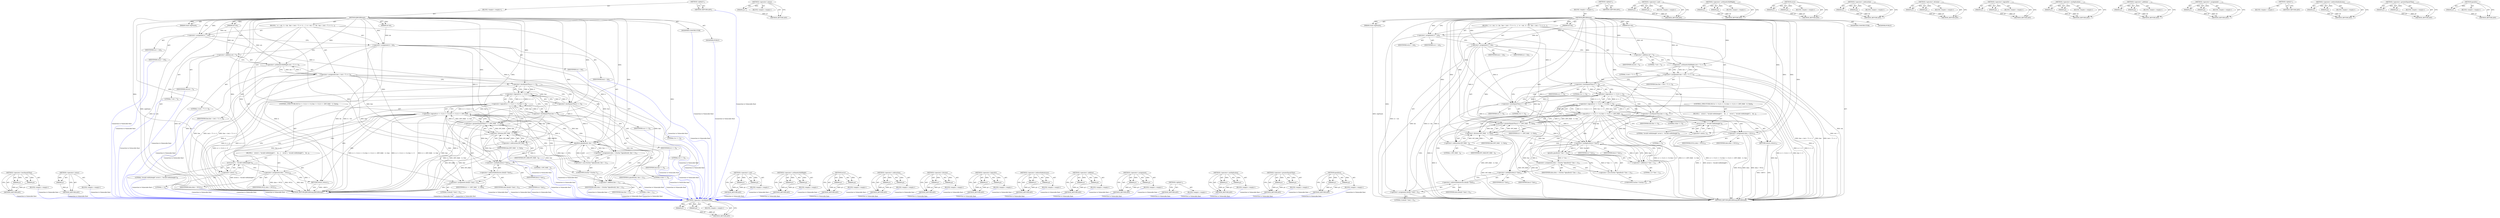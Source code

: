 digraph "gmallocn" {
vulnerable_117 [label=<(METHOD,&lt;operator&gt;.lessEqualsThan)>];
vulnerable_118 [label=<(PARAM,p1)>];
vulnerable_119 [label=<(PARAM,p2)>];
vulnerable_120 [label=<(BLOCK,&lt;empty&gt;,&lt;empty&gt;)>];
vulnerable_121 [label=<(METHOD_RETURN,ANY)>];
vulnerable_142 [label=<(METHOD,&lt;operator&gt;.minus)>];
vulnerable_143 [label=<(PARAM,p1)>];
vulnerable_144 [label=<(BLOCK,&lt;empty&gt;,&lt;empty&gt;)>];
vulnerable_145 [label=<(METHOD_RETURN,ANY)>];
vulnerable_6 [label=<(METHOD,&lt;global&gt;)<SUB>1</SUB>>];
vulnerable_7 [label=<(BLOCK,&lt;empty&gt;,&lt;empty&gt;)<SUB>1</SUB>>];
vulnerable_8 [label=<(METHOD,JBIG2Bitmap)<SUB>1</SUB>>];
vulnerable_9 [label=<(PARAM,Guint segNumA)<SUB>1</SUB>>];
vulnerable_10 [label=<(PARAM,int wA)<SUB>1</SUB>>];
vulnerable_11 [label=<(PARAM,int hA)<SUB>1</SUB>>];
vulnerable_12 [label=<(BLOCK,{
  w = wA;
  h = hA;
  line = (wA + 7) &gt;&gt; 3;

...,{
  w = wA;
  h = hA;
  line = (wA + 7) &gt;&gt; 3;

...)<SUB>3</SUB>>];
vulnerable_13 [label=<(&lt;operator&gt;.assignment,w = wA)<SUB>4</SUB>>];
vulnerable_14 [label=<(IDENTIFIER,w,w = wA)<SUB>4</SUB>>];
vulnerable_15 [label=<(IDENTIFIER,wA,w = wA)<SUB>4</SUB>>];
vulnerable_16 [label=<(&lt;operator&gt;.assignment,h = hA)<SUB>5</SUB>>];
vulnerable_17 [label=<(IDENTIFIER,h,h = hA)<SUB>5</SUB>>];
vulnerable_18 [label=<(IDENTIFIER,hA,h = hA)<SUB>5</SUB>>];
vulnerable_19 [label=<(&lt;operator&gt;.assignment,line = (wA + 7) &gt;&gt; 3)<SUB>6</SUB>>];
vulnerable_20 [label=<(IDENTIFIER,line,line = (wA + 7) &gt;&gt; 3)<SUB>6</SUB>>];
vulnerable_21 [label=<(&lt;operator&gt;.arithmeticShiftRight,(wA + 7) &gt;&gt; 3)<SUB>6</SUB>>];
vulnerable_22 [label=<(&lt;operator&gt;.addition,wA + 7)<SUB>6</SUB>>];
vulnerable_23 [label=<(IDENTIFIER,wA,wA + 7)<SUB>6</SUB>>];
vulnerable_24 [label=<(LITERAL,7,wA + 7)<SUB>6</SUB>>];
vulnerable_25 [label=<(LITERAL,3,(wA + 7) &gt;&gt; 3)<SUB>6</SUB>>];
vulnerable_26 [label=<(CONTROL_STRUCTURE,IF,if (w &lt;= 0 || h &lt;= 0 || line &lt;= 0 || h &gt;= (INT_MAX - 1) / line))<SUB>8</SUB>>];
vulnerable_27 [label=<(&lt;operator&gt;.logicalOr,w &lt;= 0 || h &lt;= 0 || line &lt;= 0 || h &gt;= (INT_MAX ...)<SUB>8</SUB>>];
vulnerable_28 [label=<(&lt;operator&gt;.logicalOr,w &lt;= 0 || h &lt;= 0 || line &lt;= 0)<SUB>8</SUB>>];
vulnerable_29 [label=<(&lt;operator&gt;.logicalOr,w &lt;= 0 || h &lt;= 0)<SUB>8</SUB>>];
vulnerable_30 [label=<(&lt;operator&gt;.lessEqualsThan,w &lt;= 0)<SUB>8</SUB>>];
vulnerable_31 [label=<(IDENTIFIER,w,w &lt;= 0)<SUB>8</SUB>>];
vulnerable_32 [label=<(LITERAL,0,w &lt;= 0)<SUB>8</SUB>>];
vulnerable_33 [label=<(&lt;operator&gt;.lessEqualsThan,h &lt;= 0)<SUB>8</SUB>>];
vulnerable_34 [label=<(IDENTIFIER,h,h &lt;= 0)<SUB>8</SUB>>];
vulnerable_35 [label=<(LITERAL,0,h &lt;= 0)<SUB>8</SUB>>];
vulnerable_36 [label=<(&lt;operator&gt;.lessEqualsThan,line &lt;= 0)<SUB>8</SUB>>];
vulnerable_37 [label=<(IDENTIFIER,line,line &lt;= 0)<SUB>8</SUB>>];
vulnerable_38 [label=<(LITERAL,0,line &lt;= 0)<SUB>8</SUB>>];
vulnerable_39 [label=<(&lt;operator&gt;.greaterEqualsThan,h &gt;= (INT_MAX - 1) / line)<SUB>8</SUB>>];
vulnerable_40 [label=<(IDENTIFIER,h,h &gt;= (INT_MAX - 1) / line)<SUB>8</SUB>>];
vulnerable_41 [label=<(&lt;operator&gt;.division,(INT_MAX - 1) / line)<SUB>8</SUB>>];
vulnerable_42 [label=<(&lt;operator&gt;.subtraction,INT_MAX - 1)<SUB>8</SUB>>];
vulnerable_43 [label=<(IDENTIFIER,INT_MAX,INT_MAX - 1)<SUB>8</SUB>>];
vulnerable_44 [label=<(LITERAL,1,INT_MAX - 1)<SUB>8</SUB>>];
vulnerable_45 [label=<(IDENTIFIER,line,(INT_MAX - 1) / line)<SUB>8</SUB>>];
vulnerable_46 [label=<(BLOCK,{
    error(-1, &quot;invalid width/height&quot;);
    da...,{
    error(-1, &quot;invalid width/height&quot;);
    da...)<SUB>8</SUB>>];
vulnerable_47 [label=<(error,error(-1, &quot;invalid width/height&quot;))<SUB>9</SUB>>];
vulnerable_48 [label=<(&lt;operator&gt;.minus,-1)<SUB>9</SUB>>];
vulnerable_49 [label=<(LITERAL,1,-1)<SUB>9</SUB>>];
vulnerable_50 [label=<(LITERAL,&quot;invalid width/height&quot;,error(-1, &quot;invalid width/height&quot;))<SUB>9</SUB>>];
vulnerable_51 [label=<(&lt;operator&gt;.assignment,data = NULL)<SUB>10</SUB>>];
vulnerable_52 [label=<(IDENTIFIER,data,data = NULL)<SUB>10</SUB>>];
vulnerable_53 [label=<(IDENTIFIER,NULL,data = NULL)<SUB>10</SUB>>];
vulnerable_54 [label=<(RETURN,return;,return;)<SUB>11</SUB>>];
vulnerable_55 [label=<(&lt;operator&gt;.assignment,data = (Guchar *)gmalloc(h * line + 1))<SUB>13</SUB>>];
vulnerable_56 [label=<(IDENTIFIER,data,data = (Guchar *)gmalloc(h * line + 1))<SUB>13</SUB>>];
vulnerable_57 [label=<(&lt;operator&gt;.cast,(Guchar *)gmalloc(h * line + 1))<SUB>13</SUB>>];
vulnerable_58 [label=<(UNKNOWN,Guchar *,Guchar *)<SUB>13</SUB>>];
vulnerable_59 [label=<(gmalloc,gmalloc(h * line + 1))<SUB>13</SUB>>];
vulnerable_60 [label=<(&lt;operator&gt;.addition,h * line + 1)<SUB>13</SUB>>];
vulnerable_61 [label=<(&lt;operator&gt;.multiplication,h * line)<SUB>13</SUB>>];
vulnerable_62 [label=<(IDENTIFIER,h,h * line)<SUB>13</SUB>>];
vulnerable_63 [label=<(IDENTIFIER,line,h * line)<SUB>13</SUB>>];
vulnerable_64 [label=<(LITERAL,1,h * line + 1)<SUB>13</SUB>>];
vulnerable_65 [label=<(&lt;operator&gt;.assignment,data[h * line] = 0)<SUB>14</SUB>>];
vulnerable_66 [label=<(&lt;operator&gt;.indirectIndexAccess,data[h * line])<SUB>14</SUB>>];
vulnerable_67 [label=<(IDENTIFIER,data,data[h * line] = 0)<SUB>14</SUB>>];
vulnerable_68 [label=<(&lt;operator&gt;.multiplication,h * line)<SUB>14</SUB>>];
vulnerable_69 [label=<(IDENTIFIER,h,h * line)<SUB>14</SUB>>];
vulnerable_70 [label=<(IDENTIFIER,line,h * line)<SUB>14</SUB>>];
vulnerable_71 [label=<(LITERAL,0,data[h * line] = 0)<SUB>14</SUB>>];
vulnerable_72 [label=<(MODIFIER,CONSTRUCTOR)>];
vulnerable_73 [label=<(MODIFIER,PUBLIC)>];
vulnerable_74 [label=<(METHOD_RETURN,JBIG2Bitmap.JBIG2Bitmap)<SUB>1</SUB>>];
vulnerable_76 [label=<(METHOD_RETURN,ANY)<SUB>1</SUB>>];
vulnerable_146 [label=<(METHOD,&lt;operator&gt;.cast)>];
vulnerable_147 [label=<(PARAM,p1)>];
vulnerable_148 [label=<(PARAM,p2)>];
vulnerable_149 [label=<(BLOCK,&lt;empty&gt;,&lt;empty&gt;)>];
vulnerable_150 [label=<(METHOD_RETURN,ANY)>];
vulnerable_102 [label=<(METHOD,&lt;operator&gt;.arithmeticShiftRight)>];
vulnerable_103 [label=<(PARAM,p1)>];
vulnerable_104 [label=<(PARAM,p2)>];
vulnerable_105 [label=<(BLOCK,&lt;empty&gt;,&lt;empty&gt;)>];
vulnerable_106 [label=<(METHOD_RETURN,ANY)>];
vulnerable_137 [label=<(METHOD,error)>];
vulnerable_138 [label=<(PARAM,p1)>];
vulnerable_139 [label=<(PARAM,p2)>];
vulnerable_140 [label=<(BLOCK,&lt;empty&gt;,&lt;empty&gt;)>];
vulnerable_141 [label=<(METHOD_RETURN,ANY)>];
vulnerable_132 [label=<(METHOD,&lt;operator&gt;.subtraction)>];
vulnerable_133 [label=<(PARAM,p1)>];
vulnerable_134 [label=<(PARAM,p2)>];
vulnerable_135 [label=<(BLOCK,&lt;empty&gt;,&lt;empty&gt;)>];
vulnerable_136 [label=<(METHOD_RETURN,ANY)>];
vulnerable_127 [label=<(METHOD,&lt;operator&gt;.division)>];
vulnerable_128 [label=<(PARAM,p1)>];
vulnerable_129 [label=<(PARAM,p2)>];
vulnerable_130 [label=<(BLOCK,&lt;empty&gt;,&lt;empty&gt;)>];
vulnerable_131 [label=<(METHOD_RETURN,ANY)>];
vulnerable_112 [label=<(METHOD,&lt;operator&gt;.logicalOr)>];
vulnerable_113 [label=<(PARAM,p1)>];
vulnerable_114 [label=<(PARAM,p2)>];
vulnerable_115 [label=<(BLOCK,&lt;empty&gt;,&lt;empty&gt;)>];
vulnerable_116 [label=<(METHOD_RETURN,ANY)>];
vulnerable_155 [label=<(METHOD,&lt;operator&gt;.multiplication)>];
vulnerable_156 [label=<(PARAM,p1)>];
vulnerable_157 [label=<(PARAM,p2)>];
vulnerable_158 [label=<(BLOCK,&lt;empty&gt;,&lt;empty&gt;)>];
vulnerable_159 [label=<(METHOD_RETURN,ANY)>];
vulnerable_107 [label=<(METHOD,&lt;operator&gt;.addition)>];
vulnerable_108 [label=<(PARAM,p1)>];
vulnerable_109 [label=<(PARAM,p2)>];
vulnerable_110 [label=<(BLOCK,&lt;empty&gt;,&lt;empty&gt;)>];
vulnerable_111 [label=<(METHOD_RETURN,ANY)>];
vulnerable_97 [label=<(METHOD,&lt;operator&gt;.assignment)>];
vulnerable_98 [label=<(PARAM,p1)>];
vulnerable_99 [label=<(PARAM,p2)>];
vulnerable_100 [label=<(BLOCK,&lt;empty&gt;,&lt;empty&gt;)>];
vulnerable_101 [label=<(METHOD_RETURN,ANY)>];
vulnerable_91 [label=<(METHOD,&lt;global&gt;)<SUB>1</SUB>>];
vulnerable_92 [label=<(BLOCK,&lt;empty&gt;,&lt;empty&gt;)>];
vulnerable_93 [label=<(METHOD_RETURN,ANY)>];
vulnerable_160 [label=<(METHOD,&lt;operator&gt;.indirectIndexAccess)>];
vulnerable_161 [label=<(PARAM,p1)>];
vulnerable_162 [label=<(PARAM,p2)>];
vulnerable_163 [label=<(BLOCK,&lt;empty&gt;,&lt;empty&gt;)>];
vulnerable_164 [label=<(METHOD_RETURN,ANY)>];
vulnerable_122 [label=<(METHOD,&lt;operator&gt;.greaterEqualsThan)>];
vulnerable_123 [label=<(PARAM,p1)>];
vulnerable_124 [label=<(PARAM,p2)>];
vulnerable_125 [label=<(BLOCK,&lt;empty&gt;,&lt;empty&gt;)>];
vulnerable_126 [label=<(METHOD_RETURN,ANY)>];
vulnerable_151 [label=<(METHOD,gmalloc)>];
vulnerable_152 [label=<(PARAM,p1)>];
vulnerable_153 [label=<(BLOCK,&lt;empty&gt;,&lt;empty&gt;)>];
vulnerable_154 [label=<(METHOD_RETURN,ANY)>];
fixed_116 [label=<(METHOD,&lt;operator&gt;.lessEqualsThan)>];
fixed_117 [label=<(PARAM,p1)>];
fixed_118 [label=<(PARAM,p2)>];
fixed_119 [label=<(BLOCK,&lt;empty&gt;,&lt;empty&gt;)>];
fixed_120 [label=<(METHOD_RETURN,ANY)>];
fixed_141 [label=<(METHOD,&lt;operator&gt;.minus)>];
fixed_142 [label=<(PARAM,p1)>];
fixed_143 [label=<(BLOCK,&lt;empty&gt;,&lt;empty&gt;)>];
fixed_144 [label=<(METHOD_RETURN,ANY)>];
fixed_6 [label=<(METHOD,&lt;global&gt;)<SUB>1</SUB>>];
fixed_7 [label=<(BLOCK,&lt;empty&gt;,&lt;empty&gt;)<SUB>1</SUB>>];
fixed_8 [label=<(METHOD,JBIG2Bitmap)<SUB>1</SUB>>];
fixed_9 [label=<(PARAM,Guint segNumA)<SUB>1</SUB>>];
fixed_10 [label=<(PARAM,int wA)<SUB>1</SUB>>];
fixed_11 [label=<(PARAM,int hA)<SUB>1</SUB>>];
fixed_12 [label=<(BLOCK,{
  w = wA;
  h = hA;
  line = (wA + 7) &gt;&gt; 3;

...,{
  w = wA;
  h = hA;
  line = (wA + 7) &gt;&gt; 3;

...)<SUB>3</SUB>>];
fixed_13 [label=<(&lt;operator&gt;.assignment,w = wA)<SUB>4</SUB>>];
fixed_14 [label=<(IDENTIFIER,w,w = wA)<SUB>4</SUB>>];
fixed_15 [label=<(IDENTIFIER,wA,w = wA)<SUB>4</SUB>>];
fixed_16 [label=<(&lt;operator&gt;.assignment,h = hA)<SUB>5</SUB>>];
fixed_17 [label=<(IDENTIFIER,h,h = hA)<SUB>5</SUB>>];
fixed_18 [label=<(IDENTIFIER,hA,h = hA)<SUB>5</SUB>>];
fixed_19 [label=<(&lt;operator&gt;.assignment,line = (wA + 7) &gt;&gt; 3)<SUB>6</SUB>>];
fixed_20 [label=<(IDENTIFIER,line,line = (wA + 7) &gt;&gt; 3)<SUB>6</SUB>>];
fixed_21 [label=<(&lt;operator&gt;.arithmeticShiftRight,(wA + 7) &gt;&gt; 3)<SUB>6</SUB>>];
fixed_22 [label=<(&lt;operator&gt;.addition,wA + 7)<SUB>6</SUB>>];
fixed_23 [label=<(IDENTIFIER,wA,wA + 7)<SUB>6</SUB>>];
fixed_24 [label=<(LITERAL,7,wA + 7)<SUB>6</SUB>>];
fixed_25 [label=<(LITERAL,3,(wA + 7) &gt;&gt; 3)<SUB>6</SUB>>];
fixed_26 [label=<(CONTROL_STRUCTURE,IF,if (w &lt;= 0 || h &lt;= 0 || line &lt;= 0 || h &gt;= (INT_MAX - 1) / line))<SUB>8</SUB>>];
fixed_27 [label=<(&lt;operator&gt;.logicalOr,w &lt;= 0 || h &lt;= 0 || line &lt;= 0 || h &gt;= (INT_MAX ...)<SUB>8</SUB>>];
fixed_28 [label=<(&lt;operator&gt;.logicalOr,w &lt;= 0 || h &lt;= 0 || line &lt;= 0)<SUB>8</SUB>>];
fixed_29 [label=<(&lt;operator&gt;.logicalOr,w &lt;= 0 || h &lt;= 0)<SUB>8</SUB>>];
fixed_30 [label=<(&lt;operator&gt;.lessEqualsThan,w &lt;= 0)<SUB>8</SUB>>];
fixed_31 [label=<(IDENTIFIER,w,w &lt;= 0)<SUB>8</SUB>>];
fixed_32 [label=<(LITERAL,0,w &lt;= 0)<SUB>8</SUB>>];
fixed_33 [label=<(&lt;operator&gt;.lessEqualsThan,h &lt;= 0)<SUB>8</SUB>>];
fixed_34 [label=<(IDENTIFIER,h,h &lt;= 0)<SUB>8</SUB>>];
fixed_35 [label=<(LITERAL,0,h &lt;= 0)<SUB>8</SUB>>];
fixed_36 [label=<(&lt;operator&gt;.lessEqualsThan,line &lt;= 0)<SUB>8</SUB>>];
fixed_37 [label=<(IDENTIFIER,line,line &lt;= 0)<SUB>8</SUB>>];
fixed_38 [label=<(LITERAL,0,line &lt;= 0)<SUB>8</SUB>>];
fixed_39 [label=<(&lt;operator&gt;.greaterEqualsThan,h &gt;= (INT_MAX - 1) / line)<SUB>8</SUB>>];
fixed_40 [label=<(IDENTIFIER,h,h &gt;= (INT_MAX - 1) / line)<SUB>8</SUB>>];
fixed_41 [label=<(&lt;operator&gt;.division,(INT_MAX - 1) / line)<SUB>8</SUB>>];
fixed_42 [label=<(&lt;operator&gt;.subtraction,INT_MAX - 1)<SUB>8</SUB>>];
fixed_43 [label=<(IDENTIFIER,INT_MAX,INT_MAX - 1)<SUB>8</SUB>>];
fixed_44 [label=<(LITERAL,1,INT_MAX - 1)<SUB>8</SUB>>];
fixed_45 [label=<(IDENTIFIER,line,(INT_MAX - 1) / line)<SUB>8</SUB>>];
fixed_46 [label=<(BLOCK,{
    error(-1, &quot;invalid width/height&quot;);
    da...,{
    error(-1, &quot;invalid width/height&quot;);
    da...)<SUB>8</SUB>>];
fixed_47 [label=<(error,error(-1, &quot;invalid width/height&quot;))<SUB>9</SUB>>];
fixed_48 [label=<(&lt;operator&gt;.minus,-1)<SUB>9</SUB>>];
fixed_49 [label=<(LITERAL,1,-1)<SUB>9</SUB>>];
fixed_50 [label=<(LITERAL,&quot;invalid width/height&quot;,error(-1, &quot;invalid width/height&quot;))<SUB>9</SUB>>];
fixed_51 [label=<(&lt;operator&gt;.assignment,data = NULL)<SUB>10</SUB>>];
fixed_52 [label=<(IDENTIFIER,data,data = NULL)<SUB>10</SUB>>];
fixed_53 [label=<(IDENTIFIER,NULL,data = NULL)<SUB>10</SUB>>];
fixed_54 [label=<(RETURN,return;,return;)<SUB>11</SUB>>];
fixed_55 [label=<(&lt;operator&gt;.assignment,data = (Guchar *)gmallocn(h, line + 1))<SUB>13</SUB>>];
fixed_56 [label=<(IDENTIFIER,data,data = (Guchar *)gmallocn(h, line + 1))<SUB>13</SUB>>];
fixed_57 [label=<(&lt;operator&gt;.cast,(Guchar *)gmallocn(h, line + 1))<SUB>13</SUB>>];
fixed_58 [label=<(UNKNOWN,Guchar *,Guchar *)<SUB>13</SUB>>];
fixed_59 [label=<(gmallocn,gmallocn(h, line + 1))<SUB>13</SUB>>];
fixed_60 [label=<(IDENTIFIER,h,gmallocn(h, line + 1))<SUB>13</SUB>>];
fixed_61 [label=<(&lt;operator&gt;.addition,line + 1)<SUB>13</SUB>>];
fixed_62 [label=<(IDENTIFIER,line,line + 1)<SUB>13</SUB>>];
fixed_63 [label=<(LITERAL,1,line + 1)<SUB>13</SUB>>];
fixed_64 [label=<(&lt;operator&gt;.assignment,data[h * line] = 0)<SUB>14</SUB>>];
fixed_65 [label=<(&lt;operator&gt;.indirectIndexAccess,data[h * line])<SUB>14</SUB>>];
fixed_66 [label=<(IDENTIFIER,data,data[h * line] = 0)<SUB>14</SUB>>];
fixed_67 [label=<(&lt;operator&gt;.multiplication,h * line)<SUB>14</SUB>>];
fixed_68 [label=<(IDENTIFIER,h,h * line)<SUB>14</SUB>>];
fixed_69 [label=<(IDENTIFIER,line,h * line)<SUB>14</SUB>>];
fixed_70 [label=<(LITERAL,0,data[h * line] = 0)<SUB>14</SUB>>];
fixed_71 [label=<(MODIFIER,CONSTRUCTOR)>];
fixed_72 [label=<(MODIFIER,PUBLIC)>];
fixed_73 [label=<(METHOD_RETURN,JBIG2Bitmap.JBIG2Bitmap)<SUB>1</SUB>>];
fixed_75 [label=<(METHOD_RETURN,ANY)<SUB>1</SUB>>];
fixed_145 [label=<(METHOD,&lt;operator&gt;.cast)>];
fixed_146 [label=<(PARAM,p1)>];
fixed_147 [label=<(PARAM,p2)>];
fixed_148 [label=<(BLOCK,&lt;empty&gt;,&lt;empty&gt;)>];
fixed_149 [label=<(METHOD_RETURN,ANY)>];
fixed_101 [label=<(METHOD,&lt;operator&gt;.arithmeticShiftRight)>];
fixed_102 [label=<(PARAM,p1)>];
fixed_103 [label=<(PARAM,p2)>];
fixed_104 [label=<(BLOCK,&lt;empty&gt;,&lt;empty&gt;)>];
fixed_105 [label=<(METHOD_RETURN,ANY)>];
fixed_136 [label=<(METHOD,error)>];
fixed_137 [label=<(PARAM,p1)>];
fixed_138 [label=<(PARAM,p2)>];
fixed_139 [label=<(BLOCK,&lt;empty&gt;,&lt;empty&gt;)>];
fixed_140 [label=<(METHOD_RETURN,ANY)>];
fixed_131 [label=<(METHOD,&lt;operator&gt;.subtraction)>];
fixed_132 [label=<(PARAM,p1)>];
fixed_133 [label=<(PARAM,p2)>];
fixed_134 [label=<(BLOCK,&lt;empty&gt;,&lt;empty&gt;)>];
fixed_135 [label=<(METHOD_RETURN,ANY)>];
fixed_126 [label=<(METHOD,&lt;operator&gt;.division)>];
fixed_127 [label=<(PARAM,p1)>];
fixed_128 [label=<(PARAM,p2)>];
fixed_129 [label=<(BLOCK,&lt;empty&gt;,&lt;empty&gt;)>];
fixed_130 [label=<(METHOD_RETURN,ANY)>];
fixed_111 [label=<(METHOD,&lt;operator&gt;.logicalOr)>];
fixed_112 [label=<(PARAM,p1)>];
fixed_113 [label=<(PARAM,p2)>];
fixed_114 [label=<(BLOCK,&lt;empty&gt;,&lt;empty&gt;)>];
fixed_115 [label=<(METHOD_RETURN,ANY)>];
fixed_155 [label=<(METHOD,&lt;operator&gt;.indirectIndexAccess)>];
fixed_156 [label=<(PARAM,p1)>];
fixed_157 [label=<(PARAM,p2)>];
fixed_158 [label=<(BLOCK,&lt;empty&gt;,&lt;empty&gt;)>];
fixed_159 [label=<(METHOD_RETURN,ANY)>];
fixed_106 [label=<(METHOD,&lt;operator&gt;.addition)>];
fixed_107 [label=<(PARAM,p1)>];
fixed_108 [label=<(PARAM,p2)>];
fixed_109 [label=<(BLOCK,&lt;empty&gt;,&lt;empty&gt;)>];
fixed_110 [label=<(METHOD_RETURN,ANY)>];
fixed_96 [label=<(METHOD,&lt;operator&gt;.assignment)>];
fixed_97 [label=<(PARAM,p1)>];
fixed_98 [label=<(PARAM,p2)>];
fixed_99 [label=<(BLOCK,&lt;empty&gt;,&lt;empty&gt;)>];
fixed_100 [label=<(METHOD_RETURN,ANY)>];
fixed_90 [label=<(METHOD,&lt;global&gt;)<SUB>1</SUB>>];
fixed_91 [label=<(BLOCK,&lt;empty&gt;,&lt;empty&gt;)>];
fixed_92 [label=<(METHOD_RETURN,ANY)>];
fixed_160 [label=<(METHOD,&lt;operator&gt;.multiplication)>];
fixed_161 [label=<(PARAM,p1)>];
fixed_162 [label=<(PARAM,p2)>];
fixed_163 [label=<(BLOCK,&lt;empty&gt;,&lt;empty&gt;)>];
fixed_164 [label=<(METHOD_RETURN,ANY)>];
fixed_121 [label=<(METHOD,&lt;operator&gt;.greaterEqualsThan)>];
fixed_122 [label=<(PARAM,p1)>];
fixed_123 [label=<(PARAM,p2)>];
fixed_124 [label=<(BLOCK,&lt;empty&gt;,&lt;empty&gt;)>];
fixed_125 [label=<(METHOD_RETURN,ANY)>];
fixed_150 [label=<(METHOD,gmallocn)>];
fixed_151 [label=<(PARAM,p1)>];
fixed_152 [label=<(PARAM,p2)>];
fixed_153 [label=<(BLOCK,&lt;empty&gt;,&lt;empty&gt;)>];
fixed_154 [label=<(METHOD_RETURN,ANY)>];
vulnerable_117 -> vulnerable_118  [key=0, label="AST: "];
vulnerable_117 -> vulnerable_118  [key=1, label="DDG: "];
vulnerable_117 -> vulnerable_120  [key=0, label="AST: "];
vulnerable_117 -> vulnerable_119  [key=0, label="AST: "];
vulnerable_117 -> vulnerable_119  [key=1, label="DDG: "];
vulnerable_117 -> vulnerable_121  [key=0, label="AST: "];
vulnerable_117 -> vulnerable_121  [key=1, label="CFG: "];
vulnerable_118 -> vulnerable_121  [key=0, label="DDG: p1"];
vulnerable_119 -> vulnerable_121  [key=0, label="DDG: p2"];
vulnerable_142 -> vulnerable_143  [key=0, label="AST: "];
vulnerable_142 -> vulnerable_143  [key=1, label="DDG: "];
vulnerable_142 -> vulnerable_144  [key=0, label="AST: "];
vulnerable_142 -> vulnerable_145  [key=0, label="AST: "];
vulnerable_142 -> vulnerable_145  [key=1, label="CFG: "];
vulnerable_143 -> vulnerable_145  [key=0, label="DDG: p1"];
vulnerable_6 -> vulnerable_7  [key=0, label="AST: "];
vulnerable_6 -> vulnerable_76  [key=0, label="AST: "];
vulnerable_6 -> vulnerable_76  [key=1, label="CFG: "];
vulnerable_7 -> vulnerable_8  [key=0, label="AST: "];
vulnerable_8 -> vulnerable_9  [key=0, label="AST: "];
vulnerable_8 -> vulnerable_9  [key=1, label="DDG: "];
vulnerable_8 -> vulnerable_10  [key=0, label="AST: "];
vulnerable_8 -> vulnerable_10  [key=1, label="DDG: "];
vulnerable_8 -> vulnerable_11  [key=0, label="AST: "];
vulnerable_8 -> vulnerable_11  [key=1, label="DDG: "];
vulnerable_8 -> vulnerable_12  [key=0, label="AST: "];
vulnerable_8 -> vulnerable_72  [key=0, label="AST: "];
vulnerable_8 -> vulnerable_73  [key=0, label="AST: "];
vulnerable_8 -> vulnerable_74  [key=0, label="AST: "];
vulnerable_8 -> vulnerable_13  [key=0, label="CFG: "];
vulnerable_8 -> vulnerable_13  [key=1, label="DDG: "];
vulnerable_8 -> vulnerable_16  [key=0, label="DDG: "];
vulnerable_8 -> vulnerable_65  [key=0, label="DDG: "];
vulnerable_8 -> vulnerable_21  [key=0, label="DDG: "];
vulnerable_8 -> vulnerable_51  [key=0, label="DDG: "];
vulnerable_8 -> vulnerable_54  [key=0, label="DDG: "];
vulnerable_8 -> vulnerable_22  [key=0, label="DDG: "];
vulnerable_8 -> vulnerable_39  [key=0, label="DDG: "];
vulnerable_8 -> vulnerable_47  [key=0, label="DDG: "];
vulnerable_8 -> vulnerable_59  [key=0, label="DDG: "];
vulnerable_8 -> vulnerable_68  [key=0, label="DDG: "];
vulnerable_8 -> vulnerable_36  [key=0, label="DDG: "];
vulnerable_8 -> vulnerable_41  [key=0, label="DDG: "];
vulnerable_8 -> vulnerable_48  [key=0, label="DDG: "];
vulnerable_8 -> vulnerable_60  [key=0, label="DDG: "];
vulnerable_8 -> vulnerable_30  [key=0, label="DDG: "];
vulnerable_8 -> vulnerable_33  [key=0, label="DDG: "];
vulnerable_8 -> vulnerable_42  [key=0, label="DDG: "];
vulnerable_8 -> vulnerable_61  [key=0, label="DDG: "];
vulnerable_9 -> vulnerable_74  [key=0, label="DDG: segNumA"];
vulnerable_10 -> vulnerable_13  [key=0, label="DDG: wA"];
vulnerable_10 -> vulnerable_21  [key=0, label="DDG: wA"];
vulnerable_10 -> vulnerable_22  [key=0, label="DDG: wA"];
vulnerable_11 -> vulnerable_16  [key=0, label="DDG: hA"];
vulnerable_12 -> vulnerable_13  [key=0, label="AST: "];
vulnerable_12 -> vulnerable_16  [key=0, label="AST: "];
vulnerable_12 -> vulnerable_19  [key=0, label="AST: "];
vulnerable_12 -> vulnerable_26  [key=0, label="AST: "];
vulnerable_12 -> vulnerable_55  [key=0, label="AST: "];
vulnerable_12 -> vulnerable_65  [key=0, label="AST: "];
vulnerable_13 -> vulnerable_14  [key=0, label="AST: "];
vulnerable_13 -> vulnerable_15  [key=0, label="AST: "];
vulnerable_13 -> vulnerable_16  [key=0, label="CFG: "];
vulnerable_13 -> vulnerable_74  [key=0, label="DDG: w = wA"];
vulnerable_13 -> vulnerable_30  [key=0, label="DDG: w"];
vulnerable_16 -> vulnerable_17  [key=0, label="AST: "];
vulnerable_16 -> vulnerable_18  [key=0, label="AST: "];
vulnerable_16 -> vulnerable_22  [key=0, label="CFG: "];
vulnerable_16 -> vulnerable_74  [key=0, label="DDG: h"];
vulnerable_16 -> vulnerable_74  [key=1, label="DDG: hA"];
vulnerable_16 -> vulnerable_74  [key=2, label="DDG: h = hA"];
vulnerable_16 -> vulnerable_39  [key=0, label="DDG: h"];
vulnerable_16 -> vulnerable_33  [key=0, label="DDG: h"];
vulnerable_16 -> vulnerable_61  [key=0, label="DDG: h"];
vulnerable_19 -> vulnerable_20  [key=0, label="AST: "];
vulnerable_19 -> vulnerable_21  [key=0, label="AST: "];
vulnerable_19 -> vulnerable_30  [key=0, label="CFG: "];
vulnerable_19 -> vulnerable_74  [key=0, label="DDG: line"];
vulnerable_19 -> vulnerable_74  [key=1, label="DDG: (wA + 7) &gt;&gt; 3"];
vulnerable_19 -> vulnerable_74  [key=2, label="DDG: line = (wA + 7) &gt;&gt; 3"];
vulnerable_19 -> vulnerable_36  [key=0, label="DDG: line"];
vulnerable_19 -> vulnerable_41  [key=0, label="DDG: line"];
vulnerable_19 -> vulnerable_61  [key=0, label="DDG: line"];
vulnerable_21 -> vulnerable_22  [key=0, label="AST: "];
vulnerable_21 -> vulnerable_25  [key=0, label="AST: "];
vulnerable_21 -> vulnerable_19  [key=0, label="CFG: "];
vulnerable_21 -> vulnerable_19  [key=1, label="DDG: wA + 7"];
vulnerable_21 -> vulnerable_19  [key=2, label="DDG: 3"];
vulnerable_21 -> vulnerable_74  [key=0, label="DDG: wA + 7"];
vulnerable_22 -> vulnerable_23  [key=0, label="AST: "];
vulnerable_22 -> vulnerable_24  [key=0, label="AST: "];
vulnerable_22 -> vulnerable_21  [key=0, label="CFG: "];
vulnerable_22 -> vulnerable_74  [key=0, label="DDG: wA"];
vulnerable_26 -> vulnerable_27  [key=0, label="AST: "];
vulnerable_26 -> vulnerable_46  [key=0, label="AST: "];
vulnerable_27 -> vulnerable_28  [key=0, label="AST: "];
vulnerable_27 -> vulnerable_39  [key=0, label="AST: "];
vulnerable_27 -> vulnerable_48  [key=0, label="CFG: "];
vulnerable_27 -> vulnerable_48  [key=1, label="CDG: "];
vulnerable_27 -> vulnerable_58  [key=0, label="CFG: "];
vulnerable_27 -> vulnerable_58  [key=1, label="CDG: "];
vulnerable_27 -> vulnerable_74  [key=0, label="DDG: w &lt;= 0 || h &lt;= 0 || line &lt;= 0"];
vulnerable_27 -> vulnerable_74  [key=1, label="DDG: h &gt;= (INT_MAX - 1) / line"];
vulnerable_27 -> vulnerable_74  [key=2, label="DDG: w &lt;= 0 || h &lt;= 0 || line &lt;= 0 || h &gt;= (INT_MAX - 1) / line"];
vulnerable_27 -> vulnerable_47  [key=0, label="CDG: "];
vulnerable_27 -> vulnerable_68  [key=0, label="CDG: "];
vulnerable_27 -> vulnerable_60  [key=0, label="CDG: "];
vulnerable_27 -> vulnerable_61  [key=0, label="CDG: "];
vulnerable_27 -> vulnerable_51  [key=0, label="CDG: "];
vulnerable_27 -> vulnerable_57  [key=0, label="CDG: "];
vulnerable_27 -> vulnerable_66  [key=0, label="CDG: "];
vulnerable_27 -> vulnerable_65  [key=0, label="CDG: "];
vulnerable_27 -> vulnerable_59  [key=0, label="CDG: "];
vulnerable_27 -> vulnerable_55  [key=0, label="CDG: "];
vulnerable_27 -> vulnerable_54  [key=0, label="CDG: "];
vulnerable_28 -> vulnerable_29  [key=0, label="AST: "];
vulnerable_28 -> vulnerable_36  [key=0, label="AST: "];
vulnerable_28 -> vulnerable_27  [key=0, label="CFG: "];
vulnerable_28 -> vulnerable_27  [key=1, label="DDG: w &lt;= 0 || h &lt;= 0"];
vulnerable_28 -> vulnerable_27  [key=2, label="DDG: line &lt;= 0"];
vulnerable_28 -> vulnerable_42  [key=0, label="CFG: "];
vulnerable_28 -> vulnerable_42  [key=1, label="CDG: "];
vulnerable_28 -> vulnerable_74  [key=0, label="DDG: w &lt;= 0 || h &lt;= 0"];
vulnerable_28 -> vulnerable_74  [key=1, label="DDG: line &lt;= 0"];
vulnerable_28 -> vulnerable_41  [key=0, label="CDG: "];
vulnerable_28 -> vulnerable_39  [key=0, label="CDG: "];
vulnerable_29 -> vulnerable_30  [key=0, label="AST: "];
vulnerable_29 -> vulnerable_33  [key=0, label="AST: "];
vulnerable_29 -> vulnerable_28  [key=0, label="CFG: "];
vulnerable_29 -> vulnerable_28  [key=1, label="DDG: w &lt;= 0"];
vulnerable_29 -> vulnerable_28  [key=2, label="DDG: h &lt;= 0"];
vulnerable_29 -> vulnerable_36  [key=0, label="CFG: "];
vulnerable_29 -> vulnerable_36  [key=1, label="CDG: "];
vulnerable_29 -> vulnerable_74  [key=0, label="DDG: w &lt;= 0"];
vulnerable_29 -> vulnerable_74  [key=1, label="DDG: h &lt;= 0"];
vulnerable_30 -> vulnerable_31  [key=0, label="AST: "];
vulnerable_30 -> vulnerable_32  [key=0, label="AST: "];
vulnerable_30 -> vulnerable_29  [key=0, label="CFG: "];
vulnerable_30 -> vulnerable_29  [key=1, label="DDG: w"];
vulnerable_30 -> vulnerable_29  [key=2, label="DDG: 0"];
vulnerable_30 -> vulnerable_33  [key=0, label="CFG: "];
vulnerable_30 -> vulnerable_33  [key=1, label="CDG: "];
vulnerable_30 -> vulnerable_74  [key=0, label="DDG: w"];
vulnerable_33 -> vulnerable_34  [key=0, label="AST: "];
vulnerable_33 -> vulnerable_35  [key=0, label="AST: "];
vulnerable_33 -> vulnerable_29  [key=0, label="CFG: "];
vulnerable_33 -> vulnerable_29  [key=1, label="DDG: h"];
vulnerable_33 -> vulnerable_29  [key=2, label="DDG: 0"];
vulnerable_33 -> vulnerable_74  [key=0, label="DDG: h"];
vulnerable_33 -> vulnerable_39  [key=0, label="DDG: h"];
vulnerable_33 -> vulnerable_61  [key=0, label="DDG: h"];
vulnerable_36 -> vulnerable_37  [key=0, label="AST: "];
vulnerable_36 -> vulnerable_38  [key=0, label="AST: "];
vulnerable_36 -> vulnerable_28  [key=0, label="CFG: "];
vulnerable_36 -> vulnerable_28  [key=1, label="DDG: line"];
vulnerable_36 -> vulnerable_28  [key=2, label="DDG: 0"];
vulnerable_36 -> vulnerable_74  [key=0, label="DDG: line"];
vulnerable_36 -> vulnerable_41  [key=0, label="DDG: line"];
vulnerable_36 -> vulnerable_61  [key=0, label="DDG: line"];
vulnerable_39 -> vulnerable_40  [key=0, label="AST: "];
vulnerable_39 -> vulnerable_41  [key=0, label="AST: "];
vulnerable_39 -> vulnerable_27  [key=0, label="CFG: "];
vulnerable_39 -> vulnerable_27  [key=1, label="DDG: h"];
vulnerable_39 -> vulnerable_27  [key=2, label="DDG: (INT_MAX - 1) / line"];
vulnerable_39 -> vulnerable_74  [key=0, label="DDG: h"];
vulnerable_39 -> vulnerable_74  [key=1, label="DDG: (INT_MAX - 1) / line"];
vulnerable_39 -> vulnerable_61  [key=0, label="DDG: h"];
vulnerable_41 -> vulnerable_42  [key=0, label="AST: "];
vulnerable_41 -> vulnerable_45  [key=0, label="AST: "];
vulnerable_41 -> vulnerable_39  [key=0, label="CFG: "];
vulnerable_41 -> vulnerable_39  [key=1, label="DDG: INT_MAX - 1"];
vulnerable_41 -> vulnerable_39  [key=2, label="DDG: line"];
vulnerable_41 -> vulnerable_74  [key=0, label="DDG: INT_MAX - 1"];
vulnerable_41 -> vulnerable_74  [key=1, label="DDG: line"];
vulnerable_41 -> vulnerable_61  [key=0, label="DDG: line"];
vulnerable_42 -> vulnerable_43  [key=0, label="AST: "];
vulnerable_42 -> vulnerable_44  [key=0, label="AST: "];
vulnerable_42 -> vulnerable_41  [key=0, label="CFG: "];
vulnerable_42 -> vulnerable_41  [key=1, label="DDG: INT_MAX"];
vulnerable_42 -> vulnerable_41  [key=2, label="DDG: 1"];
vulnerable_42 -> vulnerable_74  [key=0, label="DDG: INT_MAX"];
vulnerable_46 -> vulnerable_47  [key=0, label="AST: "];
vulnerable_46 -> vulnerable_51  [key=0, label="AST: "];
vulnerable_46 -> vulnerable_54  [key=0, label="AST: "];
vulnerable_47 -> vulnerable_48  [key=0, label="AST: "];
vulnerable_47 -> vulnerable_50  [key=0, label="AST: "];
vulnerable_47 -> vulnerable_51  [key=0, label="CFG: "];
vulnerable_47 -> vulnerable_74  [key=0, label="DDG: -1"];
vulnerable_47 -> vulnerable_74  [key=1, label="DDG: error(-1, &quot;invalid width/height&quot;)"];
vulnerable_48 -> vulnerable_49  [key=0, label="AST: "];
vulnerable_48 -> vulnerable_47  [key=0, label="CFG: "];
vulnerable_48 -> vulnerable_47  [key=1, label="DDG: 1"];
vulnerable_51 -> vulnerable_52  [key=0, label="AST: "];
vulnerable_51 -> vulnerable_53  [key=0, label="AST: "];
vulnerable_51 -> vulnerable_54  [key=0, label="CFG: "];
vulnerable_51 -> vulnerable_74  [key=0, label="DDG: data"];
vulnerable_51 -> vulnerable_74  [key=1, label="DDG: data = NULL"];
vulnerable_51 -> vulnerable_74  [key=2, label="DDG: NULL"];
vulnerable_54 -> vulnerable_74  [key=0, label="CFG: "];
vulnerable_54 -> vulnerable_74  [key=1, label="DDG: &lt;RET&gt;"];
vulnerable_55 -> vulnerable_56  [key=0, label="AST: "];
vulnerable_55 -> vulnerable_57  [key=0, label="AST: "];
vulnerable_55 -> vulnerable_68  [key=0, label="CFG: "];
vulnerable_57 -> vulnerable_58  [key=0, label="AST: "];
vulnerable_57 -> vulnerable_59  [key=0, label="AST: "];
vulnerable_57 -> vulnerable_55  [key=0, label="CFG: "];
vulnerable_58 -> vulnerable_61  [key=0, label="CFG: "];
vulnerable_59 -> vulnerable_60  [key=0, label="AST: "];
vulnerable_59 -> vulnerable_57  [key=0, label="CFG: "];
vulnerable_59 -> vulnerable_57  [key=1, label="DDG: h * line + 1"];
vulnerable_59 -> vulnerable_55  [key=0, label="DDG: h * line + 1"];
vulnerable_60 -> vulnerable_61  [key=0, label="AST: "];
vulnerable_60 -> vulnerable_64  [key=0, label="AST: "];
vulnerable_60 -> vulnerable_59  [key=0, label="CFG: "];
vulnerable_61 -> vulnerable_62  [key=0, label="AST: "];
vulnerable_61 -> vulnerable_63  [key=0, label="AST: "];
vulnerable_61 -> vulnerable_60  [key=0, label="CFG: "];
vulnerable_61 -> vulnerable_60  [key=1, label="DDG: h"];
vulnerable_61 -> vulnerable_60  [key=2, label="DDG: line"];
vulnerable_61 -> vulnerable_59  [key=0, label="DDG: h"];
vulnerable_61 -> vulnerable_59  [key=1, label="DDG: line"];
vulnerable_61 -> vulnerable_68  [key=0, label="DDG: h"];
vulnerable_61 -> vulnerable_68  [key=1, label="DDG: line"];
vulnerable_65 -> vulnerable_66  [key=0, label="AST: "];
vulnerable_65 -> vulnerable_71  [key=0, label="AST: "];
vulnerable_65 -> vulnerable_74  [key=0, label="CFG: "];
vulnerable_66 -> vulnerable_67  [key=0, label="AST: "];
vulnerable_66 -> vulnerable_68  [key=0, label="AST: "];
vulnerable_66 -> vulnerable_65  [key=0, label="CFG: "];
vulnerable_68 -> vulnerable_69  [key=0, label="AST: "];
vulnerable_68 -> vulnerable_70  [key=0, label="AST: "];
vulnerable_68 -> vulnerable_66  [key=0, label="CFG: "];
vulnerable_146 -> vulnerable_147  [key=0, label="AST: "];
vulnerable_146 -> vulnerable_147  [key=1, label="DDG: "];
vulnerable_146 -> vulnerable_149  [key=0, label="AST: "];
vulnerable_146 -> vulnerable_148  [key=0, label="AST: "];
vulnerable_146 -> vulnerable_148  [key=1, label="DDG: "];
vulnerable_146 -> vulnerable_150  [key=0, label="AST: "];
vulnerable_146 -> vulnerable_150  [key=1, label="CFG: "];
vulnerable_147 -> vulnerable_150  [key=0, label="DDG: p1"];
vulnerable_148 -> vulnerable_150  [key=0, label="DDG: p2"];
vulnerable_102 -> vulnerable_103  [key=0, label="AST: "];
vulnerable_102 -> vulnerable_103  [key=1, label="DDG: "];
vulnerable_102 -> vulnerable_105  [key=0, label="AST: "];
vulnerable_102 -> vulnerable_104  [key=0, label="AST: "];
vulnerable_102 -> vulnerable_104  [key=1, label="DDG: "];
vulnerable_102 -> vulnerable_106  [key=0, label="AST: "];
vulnerable_102 -> vulnerable_106  [key=1, label="CFG: "];
vulnerable_103 -> vulnerable_106  [key=0, label="DDG: p1"];
vulnerable_104 -> vulnerable_106  [key=0, label="DDG: p2"];
vulnerable_137 -> vulnerable_138  [key=0, label="AST: "];
vulnerable_137 -> vulnerable_138  [key=1, label="DDG: "];
vulnerable_137 -> vulnerable_140  [key=0, label="AST: "];
vulnerable_137 -> vulnerable_139  [key=0, label="AST: "];
vulnerable_137 -> vulnerable_139  [key=1, label="DDG: "];
vulnerable_137 -> vulnerable_141  [key=0, label="AST: "];
vulnerable_137 -> vulnerable_141  [key=1, label="CFG: "];
vulnerable_138 -> vulnerable_141  [key=0, label="DDG: p1"];
vulnerable_139 -> vulnerable_141  [key=0, label="DDG: p2"];
vulnerable_132 -> vulnerable_133  [key=0, label="AST: "];
vulnerable_132 -> vulnerable_133  [key=1, label="DDG: "];
vulnerable_132 -> vulnerable_135  [key=0, label="AST: "];
vulnerable_132 -> vulnerable_134  [key=0, label="AST: "];
vulnerable_132 -> vulnerable_134  [key=1, label="DDG: "];
vulnerable_132 -> vulnerable_136  [key=0, label="AST: "];
vulnerable_132 -> vulnerable_136  [key=1, label="CFG: "];
vulnerable_133 -> vulnerable_136  [key=0, label="DDG: p1"];
vulnerable_134 -> vulnerable_136  [key=0, label="DDG: p2"];
vulnerable_127 -> vulnerable_128  [key=0, label="AST: "];
vulnerable_127 -> vulnerable_128  [key=1, label="DDG: "];
vulnerable_127 -> vulnerable_130  [key=0, label="AST: "];
vulnerable_127 -> vulnerable_129  [key=0, label="AST: "];
vulnerable_127 -> vulnerable_129  [key=1, label="DDG: "];
vulnerable_127 -> vulnerable_131  [key=0, label="AST: "];
vulnerable_127 -> vulnerable_131  [key=1, label="CFG: "];
vulnerable_128 -> vulnerable_131  [key=0, label="DDG: p1"];
vulnerable_129 -> vulnerable_131  [key=0, label="DDG: p2"];
vulnerable_112 -> vulnerable_113  [key=0, label="AST: "];
vulnerable_112 -> vulnerable_113  [key=1, label="DDG: "];
vulnerable_112 -> vulnerable_115  [key=0, label="AST: "];
vulnerable_112 -> vulnerable_114  [key=0, label="AST: "];
vulnerable_112 -> vulnerable_114  [key=1, label="DDG: "];
vulnerable_112 -> vulnerable_116  [key=0, label="AST: "];
vulnerable_112 -> vulnerable_116  [key=1, label="CFG: "];
vulnerable_113 -> vulnerable_116  [key=0, label="DDG: p1"];
vulnerable_114 -> vulnerable_116  [key=0, label="DDG: p2"];
vulnerable_155 -> vulnerable_156  [key=0, label="AST: "];
vulnerable_155 -> vulnerable_156  [key=1, label="DDG: "];
vulnerable_155 -> vulnerable_158  [key=0, label="AST: "];
vulnerable_155 -> vulnerable_157  [key=0, label="AST: "];
vulnerable_155 -> vulnerable_157  [key=1, label="DDG: "];
vulnerable_155 -> vulnerable_159  [key=0, label="AST: "];
vulnerable_155 -> vulnerable_159  [key=1, label="CFG: "];
vulnerable_156 -> vulnerable_159  [key=0, label="DDG: p1"];
vulnerable_157 -> vulnerable_159  [key=0, label="DDG: p2"];
vulnerable_107 -> vulnerable_108  [key=0, label="AST: "];
vulnerable_107 -> vulnerable_108  [key=1, label="DDG: "];
vulnerable_107 -> vulnerable_110  [key=0, label="AST: "];
vulnerable_107 -> vulnerable_109  [key=0, label="AST: "];
vulnerable_107 -> vulnerable_109  [key=1, label="DDG: "];
vulnerable_107 -> vulnerable_111  [key=0, label="AST: "];
vulnerable_107 -> vulnerable_111  [key=1, label="CFG: "];
vulnerable_108 -> vulnerable_111  [key=0, label="DDG: p1"];
vulnerable_109 -> vulnerable_111  [key=0, label="DDG: p2"];
vulnerable_97 -> vulnerable_98  [key=0, label="AST: "];
vulnerable_97 -> vulnerable_98  [key=1, label="DDG: "];
vulnerable_97 -> vulnerable_100  [key=0, label="AST: "];
vulnerable_97 -> vulnerable_99  [key=0, label="AST: "];
vulnerable_97 -> vulnerable_99  [key=1, label="DDG: "];
vulnerable_97 -> vulnerable_101  [key=0, label="AST: "];
vulnerable_97 -> vulnerable_101  [key=1, label="CFG: "];
vulnerable_98 -> vulnerable_101  [key=0, label="DDG: p1"];
vulnerable_99 -> vulnerable_101  [key=0, label="DDG: p2"];
vulnerable_91 -> vulnerable_92  [key=0, label="AST: "];
vulnerable_91 -> vulnerable_93  [key=0, label="AST: "];
vulnerable_91 -> vulnerable_93  [key=1, label="CFG: "];
vulnerable_160 -> vulnerable_161  [key=0, label="AST: "];
vulnerable_160 -> vulnerable_161  [key=1, label="DDG: "];
vulnerable_160 -> vulnerable_163  [key=0, label="AST: "];
vulnerable_160 -> vulnerable_162  [key=0, label="AST: "];
vulnerable_160 -> vulnerable_162  [key=1, label="DDG: "];
vulnerable_160 -> vulnerable_164  [key=0, label="AST: "];
vulnerable_160 -> vulnerable_164  [key=1, label="CFG: "];
vulnerable_161 -> vulnerable_164  [key=0, label="DDG: p1"];
vulnerable_162 -> vulnerable_164  [key=0, label="DDG: p2"];
vulnerable_122 -> vulnerable_123  [key=0, label="AST: "];
vulnerable_122 -> vulnerable_123  [key=1, label="DDG: "];
vulnerable_122 -> vulnerable_125  [key=0, label="AST: "];
vulnerable_122 -> vulnerable_124  [key=0, label="AST: "];
vulnerable_122 -> vulnerable_124  [key=1, label="DDG: "];
vulnerable_122 -> vulnerable_126  [key=0, label="AST: "];
vulnerable_122 -> vulnerable_126  [key=1, label="CFG: "];
vulnerable_123 -> vulnerable_126  [key=0, label="DDG: p1"];
vulnerable_124 -> vulnerable_126  [key=0, label="DDG: p2"];
vulnerable_151 -> vulnerable_152  [key=0, label="AST: "];
vulnerable_151 -> vulnerable_152  [key=1, label="DDG: "];
vulnerable_151 -> vulnerable_153  [key=0, label="AST: "];
vulnerable_151 -> vulnerable_154  [key=0, label="AST: "];
vulnerable_151 -> vulnerable_154  [key=1, label="CFG: "];
vulnerable_152 -> vulnerable_154  [key=0, label="DDG: p1"];
fixed_116 -> fixed_117  [key=0, label="AST: "];
fixed_116 -> fixed_117  [key=1, label="DDG: "];
fixed_116 -> fixed_119  [key=0, label="AST: "];
fixed_116 -> fixed_118  [key=0, label="AST: "];
fixed_116 -> fixed_118  [key=1, label="DDG: "];
fixed_116 -> fixed_120  [key=0, label="AST: "];
fixed_116 -> fixed_120  [key=1, label="CFG: "];
fixed_117 -> fixed_120  [key=0, label="DDG: p1"];
fixed_118 -> fixed_120  [key=0, label="DDG: p2"];
fixed_119 -> vulnerable_117  [color=blue, key=0, label="Connection to Vulnerable Root", penwidth="2.0", style=dashed];
fixed_120 -> vulnerable_117  [color=blue, key=0, label="Connection to Vulnerable Root", penwidth="2.0", style=dashed];
fixed_141 -> fixed_142  [key=0, label="AST: "];
fixed_141 -> fixed_142  [key=1, label="DDG: "];
fixed_141 -> fixed_143  [key=0, label="AST: "];
fixed_141 -> fixed_144  [key=0, label="AST: "];
fixed_141 -> fixed_144  [key=1, label="CFG: "];
fixed_142 -> fixed_144  [key=0, label="DDG: p1"];
fixed_143 -> vulnerable_117  [color=blue, key=0, label="Connection to Vulnerable Root", penwidth="2.0", style=dashed];
fixed_144 -> vulnerable_117  [color=blue, key=0, label="Connection to Vulnerable Root", penwidth="2.0", style=dashed];
fixed_6 -> fixed_7  [key=0, label="AST: "];
fixed_6 -> fixed_75  [key=0, label="AST: "];
fixed_6 -> fixed_75  [key=1, label="CFG: "];
fixed_7 -> fixed_8  [key=0, label="AST: "];
fixed_8 -> fixed_9  [key=0, label="AST: "];
fixed_8 -> fixed_9  [key=1, label="DDG: "];
fixed_8 -> fixed_10  [key=0, label="AST: "];
fixed_8 -> fixed_10  [key=1, label="DDG: "];
fixed_8 -> fixed_11  [key=0, label="AST: "];
fixed_8 -> fixed_11  [key=1, label="DDG: "];
fixed_8 -> fixed_12  [key=0, label="AST: "];
fixed_8 -> fixed_71  [key=0, label="AST: "];
fixed_8 -> fixed_72  [key=0, label="AST: "];
fixed_8 -> fixed_73  [key=0, label="AST: "];
fixed_8 -> fixed_13  [key=0, label="CFG: "];
fixed_8 -> fixed_13  [key=1, label="DDG: "];
fixed_8 -> fixed_16  [key=0, label="DDG: "];
fixed_8 -> fixed_64  [key=0, label="DDG: "];
fixed_8 -> fixed_21  [key=0, label="DDG: "];
fixed_8 -> fixed_51  [key=0, label="DDG: "];
fixed_8 -> fixed_54  [key=0, label="DDG: "];
fixed_8 -> fixed_22  [key=0, label="DDG: "];
fixed_8 -> fixed_39  [key=0, label="DDG: "];
fixed_8 -> fixed_47  [key=0, label="DDG: "];
fixed_8 -> fixed_59  [key=0, label="DDG: "];
fixed_8 -> fixed_67  [key=0, label="DDG: "];
fixed_8 -> fixed_36  [key=0, label="DDG: "];
fixed_8 -> fixed_41  [key=0, label="DDG: "];
fixed_8 -> fixed_48  [key=0, label="DDG: "];
fixed_8 -> fixed_61  [key=0, label="DDG: "];
fixed_8 -> fixed_30  [key=0, label="DDG: "];
fixed_8 -> fixed_33  [key=0, label="DDG: "];
fixed_8 -> fixed_42  [key=0, label="DDG: "];
fixed_9 -> fixed_73  [key=0, label="DDG: segNumA"];
fixed_10 -> fixed_13  [key=0, label="DDG: wA"];
fixed_10 -> fixed_21  [key=0, label="DDG: wA"];
fixed_10 -> fixed_22  [key=0, label="DDG: wA"];
fixed_11 -> fixed_16  [key=0, label="DDG: hA"];
fixed_12 -> fixed_13  [key=0, label="AST: "];
fixed_12 -> fixed_16  [key=0, label="AST: "];
fixed_12 -> fixed_19  [key=0, label="AST: "];
fixed_12 -> fixed_26  [key=0, label="AST: "];
fixed_12 -> fixed_55  [key=0, label="AST: "];
fixed_12 -> fixed_64  [key=0, label="AST: "];
fixed_13 -> fixed_14  [key=0, label="AST: "];
fixed_13 -> fixed_15  [key=0, label="AST: "];
fixed_13 -> fixed_16  [key=0, label="CFG: "];
fixed_13 -> fixed_73  [key=0, label="DDG: w = wA"];
fixed_13 -> fixed_30  [key=0, label="DDG: w"];
fixed_14 -> vulnerable_117  [color=blue, key=0, label="Connection to Vulnerable Root", penwidth="2.0", style=dashed];
fixed_15 -> vulnerable_117  [color=blue, key=0, label="Connection to Vulnerable Root", penwidth="2.0", style=dashed];
fixed_16 -> fixed_17  [key=0, label="AST: "];
fixed_16 -> fixed_18  [key=0, label="AST: "];
fixed_16 -> fixed_22  [key=0, label="CFG: "];
fixed_16 -> fixed_73  [key=0, label="DDG: h"];
fixed_16 -> fixed_73  [key=1, label="DDG: hA"];
fixed_16 -> fixed_73  [key=2, label="DDG: h = hA"];
fixed_16 -> fixed_39  [key=0, label="DDG: h"];
fixed_16 -> fixed_59  [key=0, label="DDG: h"];
fixed_16 -> fixed_33  [key=0, label="DDG: h"];
fixed_17 -> vulnerable_117  [color=blue, key=0, label="Connection to Vulnerable Root", penwidth="2.0", style=dashed];
fixed_18 -> vulnerable_117  [color=blue, key=0, label="Connection to Vulnerable Root", penwidth="2.0", style=dashed];
fixed_19 -> fixed_20  [key=0, label="AST: "];
fixed_19 -> fixed_21  [key=0, label="AST: "];
fixed_19 -> fixed_30  [key=0, label="CFG: "];
fixed_19 -> fixed_73  [key=0, label="DDG: line"];
fixed_19 -> fixed_73  [key=1, label="DDG: (wA + 7) &gt;&gt; 3"];
fixed_19 -> fixed_73  [key=2, label="DDG: line = (wA + 7) &gt;&gt; 3"];
fixed_19 -> fixed_59  [key=0, label="DDG: line"];
fixed_19 -> fixed_67  [key=0, label="DDG: line"];
fixed_19 -> fixed_36  [key=0, label="DDG: line"];
fixed_19 -> fixed_41  [key=0, label="DDG: line"];
fixed_19 -> fixed_61  [key=0, label="DDG: line"];
fixed_20 -> vulnerable_117  [color=blue, key=0, label="Connection to Vulnerable Root", penwidth="2.0", style=dashed];
fixed_21 -> fixed_22  [key=0, label="AST: "];
fixed_21 -> fixed_25  [key=0, label="AST: "];
fixed_21 -> fixed_19  [key=0, label="CFG: "];
fixed_21 -> fixed_19  [key=1, label="DDG: wA + 7"];
fixed_21 -> fixed_19  [key=2, label="DDG: 3"];
fixed_21 -> fixed_73  [key=0, label="DDG: wA + 7"];
fixed_22 -> fixed_23  [key=0, label="AST: "];
fixed_22 -> fixed_24  [key=0, label="AST: "];
fixed_22 -> fixed_21  [key=0, label="CFG: "];
fixed_22 -> fixed_73  [key=0, label="DDG: wA"];
fixed_23 -> vulnerable_117  [color=blue, key=0, label="Connection to Vulnerable Root", penwidth="2.0", style=dashed];
fixed_24 -> vulnerable_117  [color=blue, key=0, label="Connection to Vulnerable Root", penwidth="2.0", style=dashed];
fixed_25 -> vulnerable_117  [color=blue, key=0, label="Connection to Vulnerable Root", penwidth="2.0", style=dashed];
fixed_26 -> fixed_27  [key=0, label="AST: "];
fixed_26 -> fixed_46  [key=0, label="AST: "];
fixed_27 -> fixed_28  [key=0, label="AST: "];
fixed_27 -> fixed_39  [key=0, label="AST: "];
fixed_27 -> fixed_48  [key=0, label="CFG: "];
fixed_27 -> fixed_48  [key=1, label="CDG: "];
fixed_27 -> fixed_58  [key=0, label="CFG: "];
fixed_27 -> fixed_58  [key=1, label="CDG: "];
fixed_27 -> fixed_73  [key=0, label="DDG: w &lt;= 0 || h &lt;= 0 || line &lt;= 0"];
fixed_27 -> fixed_73  [key=1, label="DDG: h &gt;= (INT_MAX - 1) / line"];
fixed_27 -> fixed_73  [key=2, label="DDG: w &lt;= 0 || h &lt;= 0 || line &lt;= 0 || h &gt;= (INT_MAX - 1) / line"];
fixed_27 -> fixed_47  [key=0, label="CDG: "];
fixed_27 -> fixed_61  [key=0, label="CDG: "];
fixed_27 -> fixed_64  [key=0, label="CDG: "];
fixed_27 -> fixed_51  [key=0, label="CDG: "];
fixed_27 -> fixed_57  [key=0, label="CDG: "];
fixed_27 -> fixed_67  [key=0, label="CDG: "];
fixed_27 -> fixed_65  [key=0, label="CDG: "];
fixed_27 -> fixed_59  [key=0, label="CDG: "];
fixed_27 -> fixed_55  [key=0, label="CDG: "];
fixed_27 -> fixed_54  [key=0, label="CDG: "];
fixed_28 -> fixed_29  [key=0, label="AST: "];
fixed_28 -> fixed_36  [key=0, label="AST: "];
fixed_28 -> fixed_27  [key=0, label="CFG: "];
fixed_28 -> fixed_27  [key=1, label="DDG: w &lt;= 0 || h &lt;= 0"];
fixed_28 -> fixed_27  [key=2, label="DDG: line &lt;= 0"];
fixed_28 -> fixed_42  [key=0, label="CFG: "];
fixed_28 -> fixed_42  [key=1, label="CDG: "];
fixed_28 -> fixed_73  [key=0, label="DDG: w &lt;= 0 || h &lt;= 0"];
fixed_28 -> fixed_73  [key=1, label="DDG: line &lt;= 0"];
fixed_28 -> fixed_41  [key=0, label="CDG: "];
fixed_28 -> fixed_39  [key=0, label="CDG: "];
fixed_29 -> fixed_30  [key=0, label="AST: "];
fixed_29 -> fixed_33  [key=0, label="AST: "];
fixed_29 -> fixed_28  [key=0, label="CFG: "];
fixed_29 -> fixed_28  [key=1, label="DDG: w &lt;= 0"];
fixed_29 -> fixed_28  [key=2, label="DDG: h &lt;= 0"];
fixed_29 -> fixed_36  [key=0, label="CFG: "];
fixed_29 -> fixed_36  [key=1, label="CDG: "];
fixed_29 -> fixed_73  [key=0, label="DDG: w &lt;= 0"];
fixed_29 -> fixed_73  [key=1, label="DDG: h &lt;= 0"];
fixed_30 -> fixed_31  [key=0, label="AST: "];
fixed_30 -> fixed_32  [key=0, label="AST: "];
fixed_30 -> fixed_29  [key=0, label="CFG: "];
fixed_30 -> fixed_29  [key=1, label="DDG: w"];
fixed_30 -> fixed_29  [key=2, label="DDG: 0"];
fixed_30 -> fixed_33  [key=0, label="CFG: "];
fixed_30 -> fixed_33  [key=1, label="CDG: "];
fixed_30 -> fixed_73  [key=0, label="DDG: w"];
fixed_31 -> vulnerable_117  [color=blue, key=0, label="Connection to Vulnerable Root", penwidth="2.0", style=dashed];
fixed_32 -> vulnerable_117  [color=blue, key=0, label="Connection to Vulnerable Root", penwidth="2.0", style=dashed];
fixed_33 -> fixed_34  [key=0, label="AST: "];
fixed_33 -> fixed_35  [key=0, label="AST: "];
fixed_33 -> fixed_29  [key=0, label="CFG: "];
fixed_33 -> fixed_29  [key=1, label="DDG: h"];
fixed_33 -> fixed_29  [key=2, label="DDG: 0"];
fixed_33 -> fixed_73  [key=0, label="DDG: h"];
fixed_33 -> fixed_39  [key=0, label="DDG: h"];
fixed_33 -> fixed_59  [key=0, label="DDG: h"];
fixed_34 -> vulnerable_117  [color=blue, key=0, label="Connection to Vulnerable Root", penwidth="2.0", style=dashed];
fixed_35 -> vulnerable_117  [color=blue, key=0, label="Connection to Vulnerable Root", penwidth="2.0", style=dashed];
fixed_36 -> fixed_37  [key=0, label="AST: "];
fixed_36 -> fixed_38  [key=0, label="AST: "];
fixed_36 -> fixed_28  [key=0, label="CFG: "];
fixed_36 -> fixed_28  [key=1, label="DDG: line"];
fixed_36 -> fixed_28  [key=2, label="DDG: 0"];
fixed_36 -> fixed_73  [key=0, label="DDG: line"];
fixed_36 -> fixed_59  [key=0, label="DDG: line"];
fixed_36 -> fixed_67  [key=0, label="DDG: line"];
fixed_36 -> fixed_41  [key=0, label="DDG: line"];
fixed_36 -> fixed_61  [key=0, label="DDG: line"];
fixed_37 -> vulnerable_117  [color=blue, key=0, label="Connection to Vulnerable Root", penwidth="2.0", style=dashed];
fixed_38 -> vulnerable_117  [color=blue, key=0, label="Connection to Vulnerable Root", penwidth="2.0", style=dashed];
fixed_39 -> fixed_40  [key=0, label="AST: "];
fixed_39 -> fixed_41  [key=0, label="AST: "];
fixed_39 -> fixed_27  [key=0, label="CFG: "];
fixed_39 -> fixed_27  [key=1, label="DDG: h"];
fixed_39 -> fixed_27  [key=2, label="DDG: (INT_MAX - 1) / line"];
fixed_39 -> fixed_73  [key=0, label="DDG: h"];
fixed_39 -> fixed_73  [key=1, label="DDG: (INT_MAX - 1) / line"];
fixed_39 -> fixed_59  [key=0, label="DDG: h"];
fixed_40 -> vulnerable_117  [color=blue, key=0, label="Connection to Vulnerable Root", penwidth="2.0", style=dashed];
fixed_41 -> fixed_42  [key=0, label="AST: "];
fixed_41 -> fixed_45  [key=0, label="AST: "];
fixed_41 -> fixed_39  [key=0, label="CFG: "];
fixed_41 -> fixed_39  [key=1, label="DDG: INT_MAX - 1"];
fixed_41 -> fixed_39  [key=2, label="DDG: line"];
fixed_41 -> fixed_73  [key=0, label="DDG: INT_MAX - 1"];
fixed_41 -> fixed_73  [key=1, label="DDG: line"];
fixed_41 -> fixed_59  [key=0, label="DDG: line"];
fixed_41 -> fixed_67  [key=0, label="DDG: line"];
fixed_41 -> fixed_61  [key=0, label="DDG: line"];
fixed_42 -> fixed_43  [key=0, label="AST: "];
fixed_42 -> fixed_44  [key=0, label="AST: "];
fixed_42 -> fixed_41  [key=0, label="CFG: "];
fixed_42 -> fixed_41  [key=1, label="DDG: INT_MAX"];
fixed_42 -> fixed_41  [key=2, label="DDG: 1"];
fixed_42 -> fixed_73  [key=0, label="DDG: INT_MAX"];
fixed_43 -> vulnerable_117  [color=blue, key=0, label="Connection to Vulnerable Root", penwidth="2.0", style=dashed];
fixed_44 -> vulnerable_117  [color=blue, key=0, label="Connection to Vulnerable Root", penwidth="2.0", style=dashed];
fixed_45 -> vulnerable_117  [color=blue, key=0, label="Connection to Vulnerable Root", penwidth="2.0", style=dashed];
fixed_46 -> fixed_47  [key=0, label="AST: "];
fixed_46 -> fixed_51  [key=0, label="AST: "];
fixed_46 -> fixed_54  [key=0, label="AST: "];
fixed_47 -> fixed_48  [key=0, label="AST: "];
fixed_47 -> fixed_50  [key=0, label="AST: "];
fixed_47 -> fixed_51  [key=0, label="CFG: "];
fixed_47 -> fixed_73  [key=0, label="DDG: -1"];
fixed_47 -> fixed_73  [key=1, label="DDG: error(-1, &quot;invalid width/height&quot;)"];
fixed_48 -> fixed_49  [key=0, label="AST: "];
fixed_48 -> fixed_47  [key=0, label="CFG: "];
fixed_48 -> fixed_47  [key=1, label="DDG: 1"];
fixed_49 -> vulnerable_117  [color=blue, key=0, label="Connection to Vulnerable Root", penwidth="2.0", style=dashed];
fixed_50 -> vulnerable_117  [color=blue, key=0, label="Connection to Vulnerable Root", penwidth="2.0", style=dashed];
fixed_51 -> fixed_52  [key=0, label="AST: "];
fixed_51 -> fixed_53  [key=0, label="AST: "];
fixed_51 -> fixed_54  [key=0, label="CFG: "];
fixed_51 -> fixed_73  [key=0, label="DDG: data"];
fixed_51 -> fixed_73  [key=1, label="DDG: data = NULL"];
fixed_51 -> fixed_73  [key=2, label="DDG: NULL"];
fixed_52 -> vulnerable_117  [color=blue, key=0, label="Connection to Vulnerable Root", penwidth="2.0", style=dashed];
fixed_53 -> vulnerable_117  [color=blue, key=0, label="Connection to Vulnerable Root", penwidth="2.0", style=dashed];
fixed_54 -> fixed_73  [key=0, label="CFG: "];
fixed_54 -> fixed_73  [key=1, label="DDG: &lt;RET&gt;"];
fixed_55 -> fixed_56  [key=0, label="AST: "];
fixed_55 -> fixed_57  [key=0, label="AST: "];
fixed_55 -> fixed_67  [key=0, label="CFG: "];
fixed_56 -> vulnerable_117  [color=blue, key=0, label="Connection to Vulnerable Root", penwidth="2.0", style=dashed];
fixed_57 -> fixed_58  [key=0, label="AST: "];
fixed_57 -> fixed_59  [key=0, label="AST: "];
fixed_57 -> fixed_55  [key=0, label="CFG: "];
fixed_58 -> fixed_61  [key=0, label="CFG: "];
fixed_59 -> fixed_60  [key=0, label="AST: "];
fixed_59 -> fixed_61  [key=0, label="AST: "];
fixed_59 -> fixed_57  [key=0, label="CFG: "];
fixed_59 -> fixed_57  [key=1, label="DDG: h"];
fixed_59 -> fixed_57  [key=2, label="DDG: line + 1"];
fixed_59 -> fixed_55  [key=0, label="DDG: h"];
fixed_59 -> fixed_55  [key=1, label="DDG: line + 1"];
fixed_59 -> fixed_67  [key=0, label="DDG: h"];
fixed_60 -> vulnerable_117  [color=blue, key=0, label="Connection to Vulnerable Root", penwidth="2.0", style=dashed];
fixed_61 -> fixed_62  [key=0, label="AST: "];
fixed_61 -> fixed_63  [key=0, label="AST: "];
fixed_61 -> fixed_59  [key=0, label="CFG: "];
fixed_62 -> vulnerable_117  [color=blue, key=0, label="Connection to Vulnerable Root", penwidth="2.0", style=dashed];
fixed_63 -> vulnerable_117  [color=blue, key=0, label="Connection to Vulnerable Root", penwidth="2.0", style=dashed];
fixed_64 -> fixed_65  [key=0, label="AST: "];
fixed_64 -> fixed_70  [key=0, label="AST: "];
fixed_64 -> fixed_73  [key=0, label="CFG: "];
fixed_65 -> fixed_66  [key=0, label="AST: "];
fixed_65 -> fixed_67  [key=0, label="AST: "];
fixed_65 -> fixed_64  [key=0, label="CFG: "];
fixed_66 -> vulnerable_117  [color=blue, key=0, label="Connection to Vulnerable Root", penwidth="2.0", style=dashed];
fixed_67 -> fixed_68  [key=0, label="AST: "];
fixed_67 -> fixed_69  [key=0, label="AST: "];
fixed_67 -> fixed_65  [key=0, label="CFG: "];
fixed_68 -> vulnerable_117  [color=blue, key=0, label="Connection to Vulnerable Root", penwidth="2.0", style=dashed];
fixed_69 -> vulnerable_117  [color=blue, key=0, label="Connection to Vulnerable Root", penwidth="2.0", style=dashed];
fixed_70 -> vulnerable_117  [color=blue, key=0, label="Connection to Vulnerable Root", penwidth="2.0", style=dashed];
fixed_71 -> vulnerable_117  [color=blue, key=0, label="Connection to Vulnerable Root", penwidth="2.0", style=dashed];
fixed_72 -> vulnerable_117  [color=blue, key=0, label="Connection to Vulnerable Root", penwidth="2.0", style=dashed];
fixed_73 -> vulnerable_117  [color=blue, key=0, label="Connection to Vulnerable Root", penwidth="2.0", style=dashed];
fixed_75 -> vulnerable_117  [color=blue, key=0, label="Connection to Vulnerable Root", penwidth="2.0", style=dashed];
fixed_145 -> fixed_146  [key=0, label="AST: "];
fixed_145 -> fixed_146  [key=1, label="DDG: "];
fixed_145 -> fixed_148  [key=0, label="AST: "];
fixed_145 -> fixed_147  [key=0, label="AST: "];
fixed_145 -> fixed_147  [key=1, label="DDG: "];
fixed_145 -> fixed_149  [key=0, label="AST: "];
fixed_145 -> fixed_149  [key=1, label="CFG: "];
fixed_146 -> fixed_149  [key=0, label="DDG: p1"];
fixed_147 -> fixed_149  [key=0, label="DDG: p2"];
fixed_148 -> vulnerable_117  [color=blue, key=0, label="Connection to Vulnerable Root", penwidth="2.0", style=dashed];
fixed_149 -> vulnerable_117  [color=blue, key=0, label="Connection to Vulnerable Root", penwidth="2.0", style=dashed];
fixed_101 -> fixed_102  [key=0, label="AST: "];
fixed_101 -> fixed_102  [key=1, label="DDG: "];
fixed_101 -> fixed_104  [key=0, label="AST: "];
fixed_101 -> fixed_103  [key=0, label="AST: "];
fixed_101 -> fixed_103  [key=1, label="DDG: "];
fixed_101 -> fixed_105  [key=0, label="AST: "];
fixed_101 -> fixed_105  [key=1, label="CFG: "];
fixed_102 -> fixed_105  [key=0, label="DDG: p1"];
fixed_103 -> fixed_105  [key=0, label="DDG: p2"];
fixed_104 -> vulnerable_117  [color=blue, key=0, label="Connection to Vulnerable Root", penwidth="2.0", style=dashed];
fixed_105 -> vulnerable_117  [color=blue, key=0, label="Connection to Vulnerable Root", penwidth="2.0", style=dashed];
fixed_136 -> fixed_137  [key=0, label="AST: "];
fixed_136 -> fixed_137  [key=1, label="DDG: "];
fixed_136 -> fixed_139  [key=0, label="AST: "];
fixed_136 -> fixed_138  [key=0, label="AST: "];
fixed_136 -> fixed_138  [key=1, label="DDG: "];
fixed_136 -> fixed_140  [key=0, label="AST: "];
fixed_136 -> fixed_140  [key=1, label="CFG: "];
fixed_137 -> fixed_140  [key=0, label="DDG: p1"];
fixed_138 -> fixed_140  [key=0, label="DDG: p2"];
fixed_139 -> vulnerable_117  [color=blue, key=0, label="Connection to Vulnerable Root", penwidth="2.0", style=dashed];
fixed_140 -> vulnerable_117  [color=blue, key=0, label="Connection to Vulnerable Root", penwidth="2.0", style=dashed];
fixed_131 -> fixed_132  [key=0, label="AST: "];
fixed_131 -> fixed_132  [key=1, label="DDG: "];
fixed_131 -> fixed_134  [key=0, label="AST: "];
fixed_131 -> fixed_133  [key=0, label="AST: "];
fixed_131 -> fixed_133  [key=1, label="DDG: "];
fixed_131 -> fixed_135  [key=0, label="AST: "];
fixed_131 -> fixed_135  [key=1, label="CFG: "];
fixed_132 -> fixed_135  [key=0, label="DDG: p1"];
fixed_133 -> fixed_135  [key=0, label="DDG: p2"];
fixed_134 -> vulnerable_117  [color=blue, key=0, label="Connection to Vulnerable Root", penwidth="2.0", style=dashed];
fixed_135 -> vulnerable_117  [color=blue, key=0, label="Connection to Vulnerable Root", penwidth="2.0", style=dashed];
fixed_126 -> fixed_127  [key=0, label="AST: "];
fixed_126 -> fixed_127  [key=1, label="DDG: "];
fixed_126 -> fixed_129  [key=0, label="AST: "];
fixed_126 -> fixed_128  [key=0, label="AST: "];
fixed_126 -> fixed_128  [key=1, label="DDG: "];
fixed_126 -> fixed_130  [key=0, label="AST: "];
fixed_126 -> fixed_130  [key=1, label="CFG: "];
fixed_127 -> fixed_130  [key=0, label="DDG: p1"];
fixed_128 -> fixed_130  [key=0, label="DDG: p2"];
fixed_129 -> vulnerable_117  [color=blue, key=0, label="Connection to Vulnerable Root", penwidth="2.0", style=dashed];
fixed_130 -> vulnerable_117  [color=blue, key=0, label="Connection to Vulnerable Root", penwidth="2.0", style=dashed];
fixed_111 -> fixed_112  [key=0, label="AST: "];
fixed_111 -> fixed_112  [key=1, label="DDG: "];
fixed_111 -> fixed_114  [key=0, label="AST: "];
fixed_111 -> fixed_113  [key=0, label="AST: "];
fixed_111 -> fixed_113  [key=1, label="DDG: "];
fixed_111 -> fixed_115  [key=0, label="AST: "];
fixed_111 -> fixed_115  [key=1, label="CFG: "];
fixed_112 -> fixed_115  [key=0, label="DDG: p1"];
fixed_113 -> fixed_115  [key=0, label="DDG: p2"];
fixed_114 -> vulnerable_117  [color=blue, key=0, label="Connection to Vulnerable Root", penwidth="2.0", style=dashed];
fixed_115 -> vulnerable_117  [color=blue, key=0, label="Connection to Vulnerable Root", penwidth="2.0", style=dashed];
fixed_155 -> fixed_156  [key=0, label="AST: "];
fixed_155 -> fixed_156  [key=1, label="DDG: "];
fixed_155 -> fixed_158  [key=0, label="AST: "];
fixed_155 -> fixed_157  [key=0, label="AST: "];
fixed_155 -> fixed_157  [key=1, label="DDG: "];
fixed_155 -> fixed_159  [key=0, label="AST: "];
fixed_155 -> fixed_159  [key=1, label="CFG: "];
fixed_156 -> fixed_159  [key=0, label="DDG: p1"];
fixed_157 -> fixed_159  [key=0, label="DDG: p2"];
fixed_158 -> vulnerable_117  [color=blue, key=0, label="Connection to Vulnerable Root", penwidth="2.0", style=dashed];
fixed_159 -> vulnerable_117  [color=blue, key=0, label="Connection to Vulnerable Root", penwidth="2.0", style=dashed];
fixed_106 -> fixed_107  [key=0, label="AST: "];
fixed_106 -> fixed_107  [key=1, label="DDG: "];
fixed_106 -> fixed_109  [key=0, label="AST: "];
fixed_106 -> fixed_108  [key=0, label="AST: "];
fixed_106 -> fixed_108  [key=1, label="DDG: "];
fixed_106 -> fixed_110  [key=0, label="AST: "];
fixed_106 -> fixed_110  [key=1, label="CFG: "];
fixed_107 -> fixed_110  [key=0, label="DDG: p1"];
fixed_108 -> fixed_110  [key=0, label="DDG: p2"];
fixed_109 -> vulnerable_117  [color=blue, key=0, label="Connection to Vulnerable Root", penwidth="2.0", style=dashed];
fixed_110 -> vulnerable_117  [color=blue, key=0, label="Connection to Vulnerable Root", penwidth="2.0", style=dashed];
fixed_96 -> fixed_97  [key=0, label="AST: "];
fixed_96 -> fixed_97  [key=1, label="DDG: "];
fixed_96 -> fixed_99  [key=0, label="AST: "];
fixed_96 -> fixed_98  [key=0, label="AST: "];
fixed_96 -> fixed_98  [key=1, label="DDG: "];
fixed_96 -> fixed_100  [key=0, label="AST: "];
fixed_96 -> fixed_100  [key=1, label="CFG: "];
fixed_97 -> fixed_100  [key=0, label="DDG: p1"];
fixed_98 -> fixed_100  [key=0, label="DDG: p2"];
fixed_99 -> vulnerable_117  [color=blue, key=0, label="Connection to Vulnerable Root", penwidth="2.0", style=dashed];
fixed_100 -> vulnerable_117  [color=blue, key=0, label="Connection to Vulnerable Root", penwidth="2.0", style=dashed];
fixed_90 -> fixed_91  [key=0, label="AST: "];
fixed_90 -> fixed_92  [key=0, label="AST: "];
fixed_90 -> fixed_92  [key=1, label="CFG: "];
fixed_91 -> vulnerable_117  [color=blue, key=0, label="Connection to Vulnerable Root", penwidth="2.0", style=dashed];
fixed_92 -> vulnerable_117  [color=blue, key=0, label="Connection to Vulnerable Root", penwidth="2.0", style=dashed];
fixed_160 -> fixed_161  [key=0, label="AST: "];
fixed_160 -> fixed_161  [key=1, label="DDG: "];
fixed_160 -> fixed_163  [key=0, label="AST: "];
fixed_160 -> fixed_162  [key=0, label="AST: "];
fixed_160 -> fixed_162  [key=1, label="DDG: "];
fixed_160 -> fixed_164  [key=0, label="AST: "];
fixed_160 -> fixed_164  [key=1, label="CFG: "];
fixed_161 -> fixed_164  [key=0, label="DDG: p1"];
fixed_162 -> fixed_164  [key=0, label="DDG: p2"];
fixed_163 -> vulnerable_117  [color=blue, key=0, label="Connection to Vulnerable Root", penwidth="2.0", style=dashed];
fixed_164 -> vulnerable_117  [color=blue, key=0, label="Connection to Vulnerable Root", penwidth="2.0", style=dashed];
fixed_121 -> fixed_122  [key=0, label="AST: "];
fixed_121 -> fixed_122  [key=1, label="DDG: "];
fixed_121 -> fixed_124  [key=0, label="AST: "];
fixed_121 -> fixed_123  [key=0, label="AST: "];
fixed_121 -> fixed_123  [key=1, label="DDG: "];
fixed_121 -> fixed_125  [key=0, label="AST: "];
fixed_121 -> fixed_125  [key=1, label="CFG: "];
fixed_122 -> fixed_125  [key=0, label="DDG: p1"];
fixed_123 -> fixed_125  [key=0, label="DDG: p2"];
fixed_124 -> vulnerable_117  [color=blue, key=0, label="Connection to Vulnerable Root", penwidth="2.0", style=dashed];
fixed_125 -> vulnerable_117  [color=blue, key=0, label="Connection to Vulnerable Root", penwidth="2.0", style=dashed];
fixed_150 -> fixed_151  [key=0, label="AST: "];
fixed_150 -> fixed_151  [key=1, label="DDG: "];
fixed_150 -> fixed_153  [key=0, label="AST: "];
fixed_150 -> fixed_152  [key=0, label="AST: "];
fixed_150 -> fixed_152  [key=1, label="DDG: "];
fixed_150 -> fixed_154  [key=0, label="AST: "];
fixed_150 -> fixed_154  [key=1, label="CFG: "];
fixed_151 -> fixed_154  [key=0, label="DDG: p1"];
fixed_152 -> fixed_154  [key=0, label="DDG: p2"];
fixed_153 -> vulnerable_117  [color=blue, key=0, label="Connection to Vulnerable Root", penwidth="2.0", style=dashed];
fixed_154 -> vulnerable_117  [color=blue, key=0, label="Connection to Vulnerable Root", penwidth="2.0", style=dashed];
}
